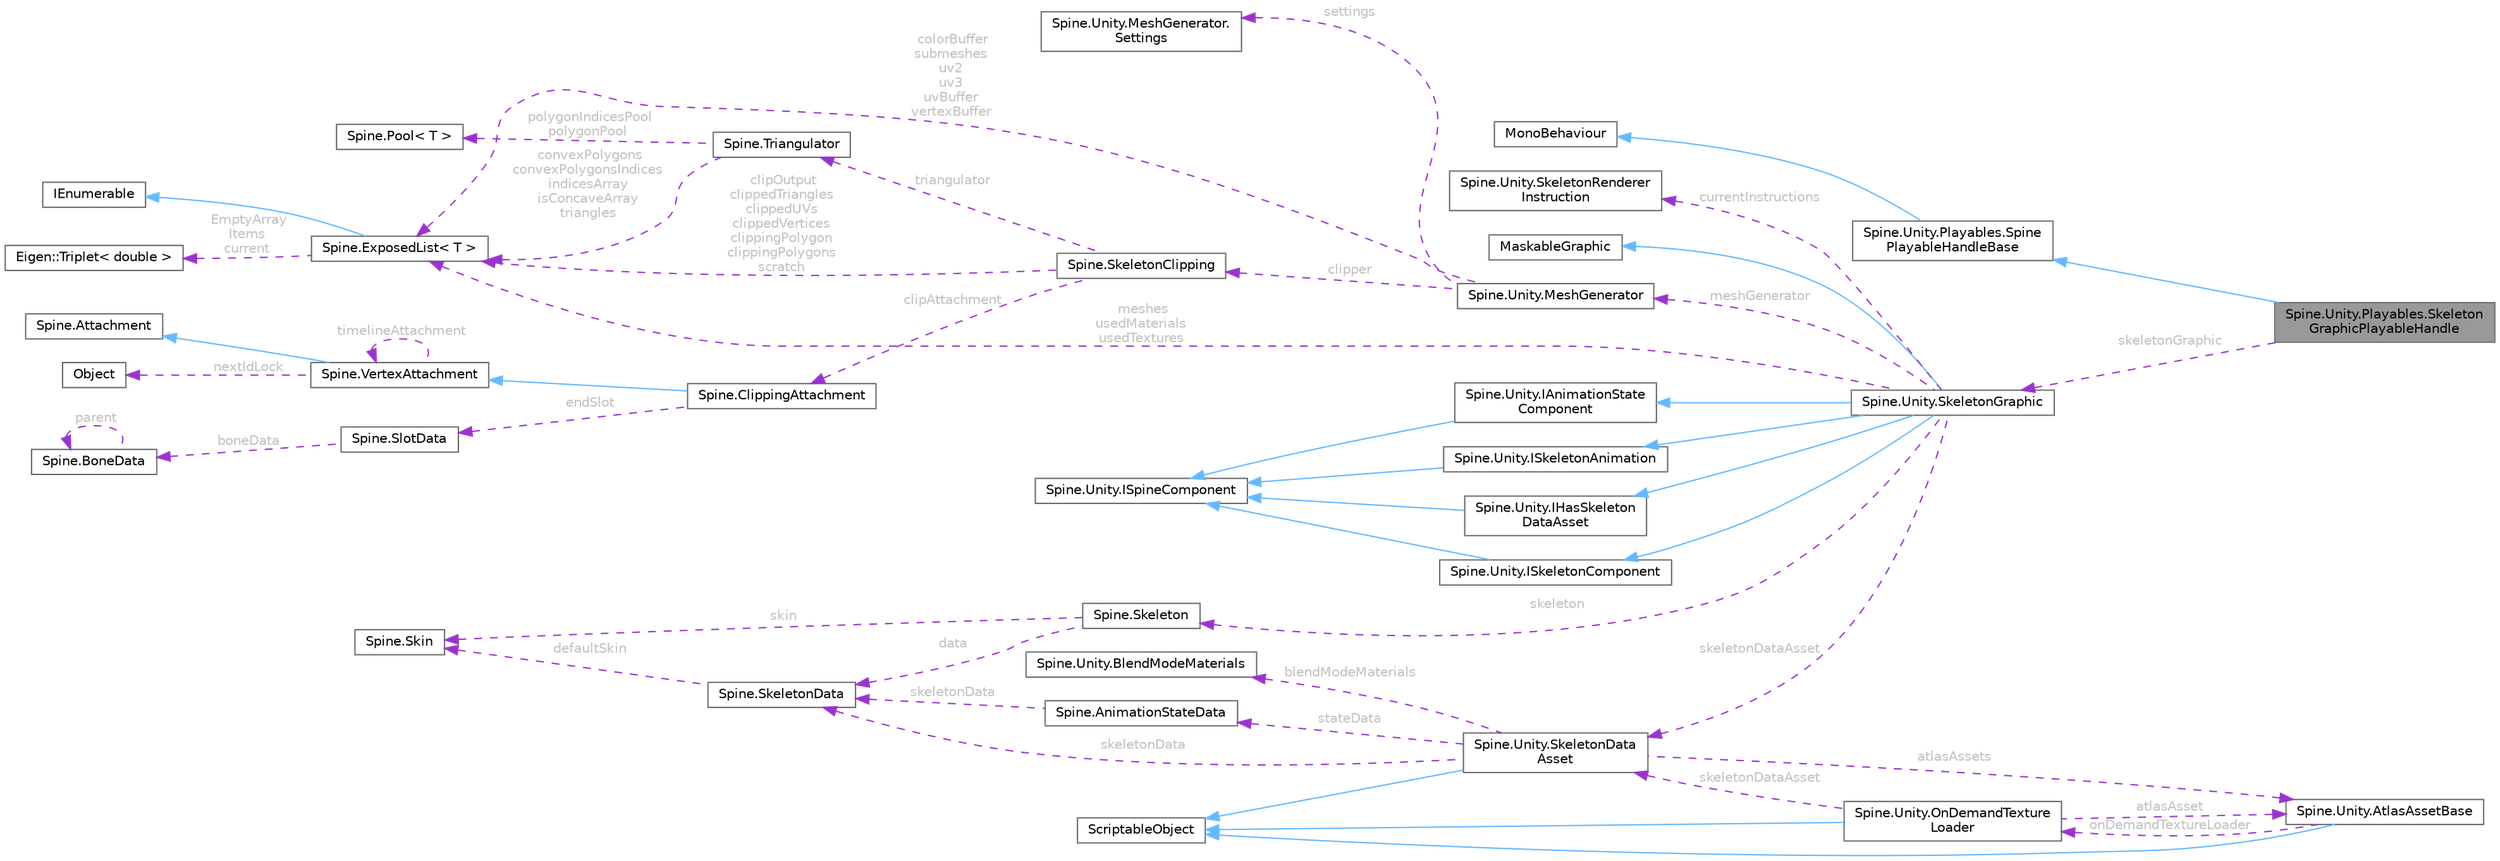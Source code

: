 digraph "Spine.Unity.Playables.SkeletonGraphicPlayableHandle"
{
 // LATEX_PDF_SIZE
  bgcolor="transparent";
  edge [fontname=Helvetica,fontsize=10,labelfontname=Helvetica,labelfontsize=10];
  node [fontname=Helvetica,fontsize=10,shape=box,height=0.2,width=0.4];
  rankdir="LR";
  Node1 [id="Node000001",label="Spine.Unity.Playables.Skeleton\lGraphicPlayableHandle",height=0.2,width=0.4,color="gray40", fillcolor="grey60", style="filled", fontcolor="black",tooltip=" "];
  Node2 -> Node1 [id="edge1_Node000001_Node000002",dir="back",color="steelblue1",style="solid",tooltip=" "];
  Node2 [id="Node000002",label="Spine.Unity.Playables.Spine\lPlayableHandleBase",height=0.2,width=0.4,color="gray40", fillcolor="white", style="filled",URL="$class_spine_1_1_unity_1_1_playables_1_1_spine_playable_handle_base.html",tooltip="Base class for Spine Playable Handle components, commonly for integrating with UnityEngine Timeline."];
  Node3 -> Node2 [id="edge2_Node000002_Node000003",dir="back",color="steelblue1",style="solid",tooltip=" "];
  Node3 [id="Node000003",label="MonoBehaviour",height=0.2,width=0.4,color="gray40", fillcolor="white", style="filled",tooltip=" "];
  Node4 -> Node1 [id="edge3_Node000001_Node000004",dir="back",color="darkorchid3",style="dashed",tooltip=" ",label=" skeletonGraphic",fontcolor="grey" ];
  Node4 [id="Node000004",label="Spine.Unity.SkeletonGraphic",height=0.2,width=0.4,color="gray40", fillcolor="white", style="filled",URL="$class_spine_1_1_unity_1_1_skeleton_graphic.html",tooltip=" "];
  Node5 -> Node4 [id="edge4_Node000004_Node000005",dir="back",color="steelblue1",style="solid",tooltip=" "];
  Node5 [id="Node000005",label="MaskableGraphic",height=0.2,width=0.4,color="gray40", fillcolor="white", style="filled",tooltip=" "];
  Node6 -> Node4 [id="edge5_Node000004_Node000006",dir="back",color="steelblue1",style="solid",tooltip=" "];
  Node6 [id="Node000006",label="Spine.Unity.ISkeletonComponent",height=0.2,width=0.4,color="gray40", fillcolor="white", style="filled",URL="$interface_spine_1_1_unity_1_1_i_skeleton_component.html",tooltip="A Spine-Unity Component that manages a Spine.Skeleton instance, instantiated from a SkeletonDataAsset..."];
  Node7 -> Node6 [id="edge6_Node000006_Node000007",dir="back",color="steelblue1",style="solid",tooltip=" "];
  Node7 [id="Node000007",label="Spine.Unity.ISpineComponent",height=0.2,width=0.4,color="gray40", fillcolor="white", style="filled",URL="$interface_spine_1_1_unity_1_1_i_spine_component.html",tooltip=" "];
  Node8 -> Node4 [id="edge7_Node000004_Node000008",dir="back",color="steelblue1",style="solid",tooltip=" "];
  Node8 [id="Node000008",label="Spine.Unity.IAnimationState\lComponent",height=0.2,width=0.4,color="gray40", fillcolor="white", style="filled",URL="$interface_spine_1_1_unity_1_1_i_animation_state_component.html",tooltip="A Spine-Unity Component that uses a Spine.AnimationState to animate its skeleton."];
  Node7 -> Node8 [id="edge8_Node000008_Node000007",dir="back",color="steelblue1",style="solid",tooltip=" "];
  Node9 -> Node4 [id="edge9_Node000004_Node000009",dir="back",color="steelblue1",style="solid",tooltip=" "];
  Node9 [id="Node000009",label="Spine.Unity.ISkeletonAnimation",height=0.2,width=0.4,color="gray40", fillcolor="white", style="filled",URL="$interface_spine_1_1_unity_1_1_i_skeleton_animation.html",tooltip="A Spine-Unity Component that animates a Skeleton but not necessarily with a Spine...."];
  Node7 -> Node9 [id="edge10_Node000009_Node000007",dir="back",color="steelblue1",style="solid",tooltip=" "];
  Node10 -> Node4 [id="edge11_Node000004_Node000010",dir="back",color="steelblue1",style="solid",tooltip=" "];
  Node10 [id="Node000010",label="Spine.Unity.IHasSkeleton\lDataAsset",height=0.2,width=0.4,color="gray40", fillcolor="white", style="filled",URL="$interface_spine_1_1_unity_1_1_i_has_skeleton_data_asset.html",tooltip="Holds a reference to a SkeletonDataAsset."];
  Node7 -> Node10 [id="edge12_Node000010_Node000007",dir="back",color="steelblue1",style="solid",tooltip=" "];
  Node11 -> Node4 [id="edge13_Node000004_Node000011",dir="back",color="darkorchid3",style="dashed",tooltip=" ",label=" skeletonDataAsset",fontcolor="grey" ];
  Node11 [id="Node000011",label="Spine.Unity.SkeletonData\lAsset",height=0.2,width=0.4,color="gray40", fillcolor="white", style="filled",URL="$class_spine_1_1_unity_1_1_skeleton_data_asset.html",tooltip=" "];
  Node12 -> Node11 [id="edge14_Node000011_Node000012",dir="back",color="steelblue1",style="solid",tooltip=" "];
  Node12 [id="Node000012",label="ScriptableObject",height=0.2,width=0.4,color="gray40", fillcolor="white", style="filled",tooltip=" "];
  Node13 -> Node11 [id="edge15_Node000011_Node000013",dir="back",color="darkorchid3",style="dashed",tooltip=" ",label=" atlasAssets",fontcolor="grey" ];
  Node13 [id="Node000013",label="Spine.Unity.AtlasAssetBase",height=0.2,width=0.4,color="gray40", fillcolor="white", style="filled",URL="$class_spine_1_1_unity_1_1_atlas_asset_base.html",tooltip=" "];
  Node12 -> Node13 [id="edge16_Node000013_Node000012",dir="back",color="steelblue1",style="solid",tooltip=" "];
  Node14 -> Node13 [id="edge17_Node000013_Node000014",dir="back",color="darkorchid3",style="dashed",tooltip=" ",label=" onDemandTextureLoader",fontcolor="grey" ];
  Node14 [id="Node000014",label="Spine.Unity.OnDemandTexture\lLoader",height=0.2,width=0.4,color="gray40", fillcolor="white", style="filled",URL="$class_spine_1_1_unity_1_1_on_demand_texture_loader.html",tooltip=" "];
  Node12 -> Node14 [id="edge18_Node000014_Node000012",dir="back",color="steelblue1",style="solid",tooltip=" "];
  Node13 -> Node14 [id="edge19_Node000014_Node000013",dir="back",color="darkorchid3",style="dashed",tooltip=" ",label=" atlasAsset",fontcolor="grey" ];
  Node11 -> Node14 [id="edge20_Node000014_Node000011",dir="back",color="darkorchid3",style="dashed",tooltip=" ",label=" skeletonDataAsset",fontcolor="grey" ];
  Node15 -> Node11 [id="edge21_Node000011_Node000015",dir="back",color="darkorchid3",style="dashed",tooltip=" ",label=" blendModeMaterials",fontcolor="grey" ];
  Node15 [id="Node000015",label="Spine.Unity.BlendModeMaterials",height=0.2,width=0.4,color="gray40", fillcolor="white", style="filled",URL="$class_spine_1_1_unity_1_1_blend_mode_materials.html",tooltip=" "];
  Node16 -> Node11 [id="edge22_Node000011_Node000016",dir="back",color="darkorchid3",style="dashed",tooltip=" ",label=" skeletonData",fontcolor="grey" ];
  Node16 [id="Node000016",label="Spine.SkeletonData",height=0.2,width=0.4,color="gray40", fillcolor="white", style="filled",URL="$class_spine_1_1_skeleton_data.html",tooltip="Stores the setup pose and all of the stateless data for a skeleton."];
  Node17 -> Node16 [id="edge23_Node000016_Node000017",dir="back",color="darkorchid3",style="dashed",tooltip=" ",label=" defaultSkin",fontcolor="grey" ];
  Node17 [id="Node000017",label="Spine.Skin",height=0.2,width=0.4,color="gray40", fillcolor="white", style="filled",URL="$class_spine_1_1_skin.html",tooltip="Stores attachments by slot index and attachment name."];
  Node18 -> Node11 [id="edge24_Node000011_Node000018",dir="back",color="darkorchid3",style="dashed",tooltip=" ",label=" stateData",fontcolor="grey" ];
  Node18 [id="Node000018",label="Spine.AnimationStateData",height=0.2,width=0.4,color="gray40", fillcolor="white", style="filled",URL="$class_spine_1_1_animation_state_data.html",tooltip="Stores mix (crossfade) durations to be applied when AnimationState animations are changed."];
  Node16 -> Node18 [id="edge25_Node000018_Node000016",dir="back",color="darkorchid3",style="dashed",tooltip=" ",label=" skeletonData",fontcolor="grey" ];
  Node19 -> Node4 [id="edge26_Node000004_Node000019",dir="back",color="darkorchid3",style="dashed",tooltip=" ",label=" skeleton",fontcolor="grey" ];
  Node19 [id="Node000019",label="Spine.Skeleton",height=0.2,width=0.4,color="gray40", fillcolor="white", style="filled",URL="$class_spine_1_1_skeleton.html",tooltip=" "];
  Node16 -> Node19 [id="edge27_Node000019_Node000016",dir="back",color="darkorchid3",style="dashed",tooltip=" ",label=" data",fontcolor="grey" ];
  Node17 -> Node19 [id="edge28_Node000019_Node000017",dir="back",color="darkorchid3",style="dashed",tooltip=" ",label=" skin",fontcolor="grey" ];
  Node20 -> Node4 [id="edge29_Node000004_Node000020",dir="back",color="darkorchid3",style="dashed",tooltip=" ",label=" meshGenerator",fontcolor="grey" ];
  Node20 [id="Node000020",label="Spine.Unity.MeshGenerator",height=0.2,width=0.4,color="gray40", fillcolor="white", style="filled",URL="$class_spine_1_1_unity_1_1_mesh_generator.html",tooltip="Holds several methods to prepare and generate a UnityEngine mesh based on a skeleton...."];
  Node21 -> Node20 [id="edge30_Node000020_Node000021",dir="back",color="darkorchid3",style="dashed",tooltip=" ",label=" settings",fontcolor="grey" ];
  Node21 [id="Node000021",label="Spine.Unity.MeshGenerator.\lSettings",height=0.2,width=0.4,color="gray40", fillcolor="white", style="filled",URL="$struct_spine_1_1_unity_1_1_mesh_generator_1_1_settings.html",tooltip=" "];
  Node22 -> Node20 [id="edge31_Node000020_Node000022",dir="back",color="darkorchid3",style="dashed",tooltip=" ",label=" colorBuffer\nsubmeshes\nuv2\nuv3\nuvBuffer\nvertexBuffer",fontcolor="grey" ];
  Node22 [id="Node000022",label="Spine.ExposedList\< T \>",height=0.2,width=0.4,color="gray40", fillcolor="white", style="filled",URL="$class_spine_1_1_exposed_list-1-g.html",tooltip=" "];
  Node23 -> Node22 [id="edge32_Node000022_Node000023",dir="back",color="steelblue1",style="solid",tooltip=" "];
  Node23 [id="Node000023",label="IEnumerable",height=0.2,width=0.4,color="gray40", fillcolor="white", style="filled",tooltip=" "];
  Node24 -> Node22 [id="edge33_Node000022_Node000024",dir="back",color="darkorchid3",style="dashed",tooltip=" ",label=" EmptyArray\nItems\ncurrent",fontcolor="grey" ];
  Node24 [id="Node000024",label="Eigen::Triplet\< double \>",height=0.2,width=0.4,color="gray40", fillcolor="white", style="filled",URL="$class_eigen_1_1_triplet.html",tooltip=" "];
  Node25 -> Node20 [id="edge34_Node000020_Node000025",dir="back",color="darkorchid3",style="dashed",tooltip=" ",label=" clipper",fontcolor="grey" ];
  Node25 [id="Node000025",label="Spine.SkeletonClipping",height=0.2,width=0.4,color="gray40", fillcolor="white", style="filled",URL="$class_spine_1_1_skeleton_clipping.html",tooltip=" "];
  Node26 -> Node25 [id="edge35_Node000025_Node000026",dir="back",color="darkorchid3",style="dashed",tooltip=" ",label=" triangulator",fontcolor="grey" ];
  Node26 [id="Node000026",label="Spine.Triangulator",height=0.2,width=0.4,color="gray40", fillcolor="white", style="filled",URL="$class_spine_1_1_triangulator.html",tooltip=" "];
  Node22 -> Node26 [id="edge36_Node000026_Node000022",dir="back",color="darkorchid3",style="dashed",tooltip=" ",label=" convexPolygons\nconvexPolygonsIndices\nindicesArray\nisConcaveArray\ntriangles",fontcolor="grey" ];
  Node27 -> Node26 [id="edge37_Node000026_Node000027",dir="back",color="darkorchid3",style="dashed",tooltip=" ",label=" polygonIndicesPool\npolygonPool",fontcolor="grey" ];
  Node27 [id="Node000027",label="Spine.Pool\< T \>",height=0.2,width=0.4,color="gray40", fillcolor="white", style="filled",URL="$class_spine_1_1_pool-1-g.html",tooltip=" "];
  Node22 -> Node25 [id="edge38_Node000025_Node000022",dir="back",color="darkorchid3",style="dashed",tooltip=" ",label=" clipOutput\nclippedTriangles\nclippedUVs\nclippedVertices\nclippingPolygon\nclippingPolygons\nscratch",fontcolor="grey" ];
  Node28 -> Node25 [id="edge39_Node000025_Node000028",dir="back",color="darkorchid3",style="dashed",tooltip=" ",label=" clipAttachment",fontcolor="grey" ];
  Node28 [id="Node000028",label="Spine.ClippingAttachment",height=0.2,width=0.4,color="gray40", fillcolor="white", style="filled",URL="$class_spine_1_1_clipping_attachment.html",tooltip=" "];
  Node29 -> Node28 [id="edge40_Node000028_Node000029",dir="back",color="steelblue1",style="solid",tooltip=" "];
  Node29 [id="Node000029",label="Spine.VertexAttachment",height=0.2,width=0.4,color="gray40", fillcolor="white", style="filled",URL="$class_spine_1_1_vertex_attachment.html",tooltip=">An attachment with vertices that are transformed by one or more bones and can be deformed by a slot'..."];
  Node30 -> Node29 [id="edge41_Node000029_Node000030",dir="back",color="steelblue1",style="solid",tooltip=" "];
  Node30 [id="Node000030",label="Spine.Attachment",height=0.2,width=0.4,color="gray40", fillcolor="white", style="filled",URL="$class_spine_1_1_attachment.html",tooltip="The base class for all attachments."];
  Node31 -> Node29 [id="edge42_Node000029_Node000031",dir="back",color="darkorchid3",style="dashed",tooltip=" ",label=" nextIdLock",fontcolor="grey" ];
  Node31 [id="Node000031",label="Object",height=0.2,width=0.4,color="gray40", fillcolor="white", style="filled",URL="$class_object.html",tooltip=" "];
  Node29 -> Node29 [id="edge43_Node000029_Node000029",dir="back",color="darkorchid3",style="dashed",tooltip=" ",label=" timelineAttachment",fontcolor="grey" ];
  Node32 -> Node28 [id="edge44_Node000028_Node000032",dir="back",color="darkorchid3",style="dashed",tooltip=" ",label=" endSlot",fontcolor="grey" ];
  Node32 [id="Node000032",label="Spine.SlotData",height=0.2,width=0.4,color="gray40", fillcolor="white", style="filled",URL="$class_spine_1_1_slot_data.html",tooltip=" "];
  Node33 -> Node32 [id="edge45_Node000032_Node000033",dir="back",color="darkorchid3",style="dashed",tooltip=" ",label=" boneData",fontcolor="grey" ];
  Node33 [id="Node000033",label="Spine.BoneData",height=0.2,width=0.4,color="gray40", fillcolor="white", style="filled",URL="$class_spine_1_1_bone_data.html",tooltip=" "];
  Node33 -> Node33 [id="edge46_Node000033_Node000033",dir="back",color="darkorchid3",style="dashed",tooltip=" ",label=" parent",fontcolor="grey" ];
  Node34 -> Node4 [id="edge47_Node000004_Node000034",dir="back",color="darkorchid3",style="dashed",tooltip=" ",label=" currentInstructions",fontcolor="grey" ];
  Node34 [id="Node000034",label="Spine.Unity.SkeletonRenderer\lInstruction",height=0.2,width=0.4,color="gray40", fillcolor="white", style="filled",URL="$class_spine_1_1_unity_1_1_skeleton_renderer_instruction.html",tooltip="Instructions used by a SkeletonRenderer to render a mesh."];
  Node22 -> Node4 [id="edge48_Node000004_Node000022",dir="back",color="darkorchid3",style="dashed",tooltip=" ",label=" meshes\nusedMaterials\nusedTextures",fontcolor="grey" ];
}
